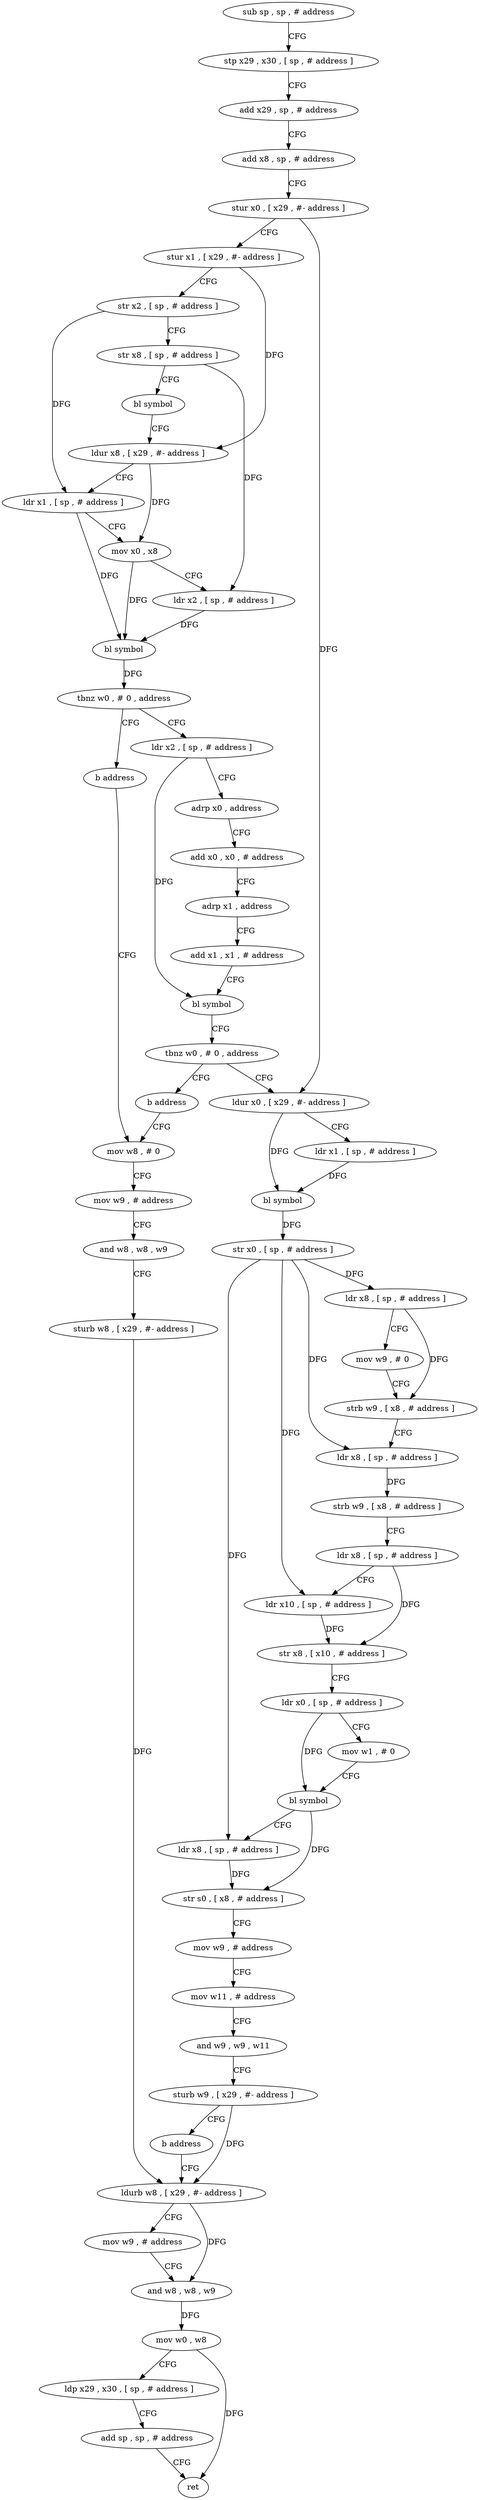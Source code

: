 digraph "func" {
"4276068" [label = "sub sp , sp , # address" ]
"4276072" [label = "stp x29 , x30 , [ sp , # address ]" ]
"4276076" [label = "add x29 , sp , # address" ]
"4276080" [label = "add x8 , sp , # address" ]
"4276084" [label = "stur x0 , [ x29 , #- address ]" ]
"4276088" [label = "stur x1 , [ x29 , #- address ]" ]
"4276092" [label = "str x2 , [ sp , # address ]" ]
"4276096" [label = "str x8 , [ sp , # address ]" ]
"4276100" [label = "bl symbol" ]
"4276104" [label = "ldur x8 , [ x29 , #- address ]" ]
"4276108" [label = "ldr x1 , [ sp , # address ]" ]
"4276112" [label = "mov x0 , x8" ]
"4276116" [label = "ldr x2 , [ sp , # address ]" ]
"4276120" [label = "bl symbol" ]
"4276124" [label = "tbnz w0 , # 0 , address" ]
"4276132" [label = "ldr x2 , [ sp , # address ]" ]
"4276128" [label = "b address" ]
"4276136" [label = "adrp x0 , address" ]
"4276140" [label = "add x0 , x0 , # address" ]
"4276144" [label = "adrp x1 , address" ]
"4276148" [label = "add x1 , x1 , # address" ]
"4276152" [label = "bl symbol" ]
"4276156" [label = "tbnz w0 , # 0 , address" ]
"4276164" [label = "ldur x0 , [ x29 , #- address ]" ]
"4276160" [label = "b address" ]
"4276252" [label = "mov w8 , # 0" ]
"4276168" [label = "ldr x1 , [ sp , # address ]" ]
"4276172" [label = "bl symbol" ]
"4276176" [label = "str x0 , [ sp , # address ]" ]
"4276180" [label = "ldr x8 , [ sp , # address ]" ]
"4276184" [label = "mov w9 , # 0" ]
"4276188" [label = "strb w9 , [ x8 , # address ]" ]
"4276192" [label = "ldr x8 , [ sp , # address ]" ]
"4276196" [label = "strb w9 , [ x8 , # address ]" ]
"4276200" [label = "ldr x8 , [ sp , # address ]" ]
"4276204" [label = "ldr x10 , [ sp , # address ]" ]
"4276208" [label = "str x8 , [ x10 , # address ]" ]
"4276212" [label = "ldr x0 , [ sp , # address ]" ]
"4276216" [label = "mov w1 , # 0" ]
"4276220" [label = "bl symbol" ]
"4276224" [label = "ldr x8 , [ sp , # address ]" ]
"4276228" [label = "str s0 , [ x8 , # address ]" ]
"4276232" [label = "mov w9 , # address" ]
"4276236" [label = "mov w11 , # address" ]
"4276240" [label = "and w9 , w9 , w11" ]
"4276244" [label = "sturb w9 , [ x29 , #- address ]" ]
"4276248" [label = "b address" ]
"4276268" [label = "ldurb w8 , [ x29 , #- address ]" ]
"4276256" [label = "mov w9 , # address" ]
"4276260" [label = "and w8 , w8 , w9" ]
"4276264" [label = "sturb w8 , [ x29 , #- address ]" ]
"4276272" [label = "mov w9 , # address" ]
"4276276" [label = "and w8 , w8 , w9" ]
"4276280" [label = "mov w0 , w8" ]
"4276284" [label = "ldp x29 , x30 , [ sp , # address ]" ]
"4276288" [label = "add sp , sp , # address" ]
"4276292" [label = "ret" ]
"4276068" -> "4276072" [ label = "CFG" ]
"4276072" -> "4276076" [ label = "CFG" ]
"4276076" -> "4276080" [ label = "CFG" ]
"4276080" -> "4276084" [ label = "CFG" ]
"4276084" -> "4276088" [ label = "CFG" ]
"4276084" -> "4276164" [ label = "DFG" ]
"4276088" -> "4276092" [ label = "CFG" ]
"4276088" -> "4276104" [ label = "DFG" ]
"4276092" -> "4276096" [ label = "CFG" ]
"4276092" -> "4276108" [ label = "DFG" ]
"4276096" -> "4276100" [ label = "CFG" ]
"4276096" -> "4276116" [ label = "DFG" ]
"4276100" -> "4276104" [ label = "CFG" ]
"4276104" -> "4276108" [ label = "CFG" ]
"4276104" -> "4276112" [ label = "DFG" ]
"4276108" -> "4276112" [ label = "CFG" ]
"4276108" -> "4276120" [ label = "DFG" ]
"4276112" -> "4276116" [ label = "CFG" ]
"4276112" -> "4276120" [ label = "DFG" ]
"4276116" -> "4276120" [ label = "DFG" ]
"4276120" -> "4276124" [ label = "DFG" ]
"4276124" -> "4276132" [ label = "CFG" ]
"4276124" -> "4276128" [ label = "CFG" ]
"4276132" -> "4276136" [ label = "CFG" ]
"4276132" -> "4276152" [ label = "DFG" ]
"4276128" -> "4276252" [ label = "CFG" ]
"4276136" -> "4276140" [ label = "CFG" ]
"4276140" -> "4276144" [ label = "CFG" ]
"4276144" -> "4276148" [ label = "CFG" ]
"4276148" -> "4276152" [ label = "CFG" ]
"4276152" -> "4276156" [ label = "CFG" ]
"4276156" -> "4276164" [ label = "CFG" ]
"4276156" -> "4276160" [ label = "CFG" ]
"4276164" -> "4276168" [ label = "CFG" ]
"4276164" -> "4276172" [ label = "DFG" ]
"4276160" -> "4276252" [ label = "CFG" ]
"4276252" -> "4276256" [ label = "CFG" ]
"4276168" -> "4276172" [ label = "DFG" ]
"4276172" -> "4276176" [ label = "DFG" ]
"4276176" -> "4276180" [ label = "DFG" ]
"4276176" -> "4276192" [ label = "DFG" ]
"4276176" -> "4276204" [ label = "DFG" ]
"4276176" -> "4276224" [ label = "DFG" ]
"4276180" -> "4276184" [ label = "CFG" ]
"4276180" -> "4276188" [ label = "DFG" ]
"4276184" -> "4276188" [ label = "CFG" ]
"4276188" -> "4276192" [ label = "CFG" ]
"4276192" -> "4276196" [ label = "DFG" ]
"4276196" -> "4276200" [ label = "CFG" ]
"4276200" -> "4276204" [ label = "CFG" ]
"4276200" -> "4276208" [ label = "DFG" ]
"4276204" -> "4276208" [ label = "DFG" ]
"4276208" -> "4276212" [ label = "CFG" ]
"4276212" -> "4276216" [ label = "CFG" ]
"4276212" -> "4276220" [ label = "DFG" ]
"4276216" -> "4276220" [ label = "CFG" ]
"4276220" -> "4276224" [ label = "CFG" ]
"4276220" -> "4276228" [ label = "DFG" ]
"4276224" -> "4276228" [ label = "DFG" ]
"4276228" -> "4276232" [ label = "CFG" ]
"4276232" -> "4276236" [ label = "CFG" ]
"4276236" -> "4276240" [ label = "CFG" ]
"4276240" -> "4276244" [ label = "CFG" ]
"4276244" -> "4276248" [ label = "CFG" ]
"4276244" -> "4276268" [ label = "DFG" ]
"4276248" -> "4276268" [ label = "CFG" ]
"4276268" -> "4276272" [ label = "CFG" ]
"4276268" -> "4276276" [ label = "DFG" ]
"4276256" -> "4276260" [ label = "CFG" ]
"4276260" -> "4276264" [ label = "CFG" ]
"4276264" -> "4276268" [ label = "DFG" ]
"4276272" -> "4276276" [ label = "CFG" ]
"4276276" -> "4276280" [ label = "DFG" ]
"4276280" -> "4276284" [ label = "CFG" ]
"4276280" -> "4276292" [ label = "DFG" ]
"4276284" -> "4276288" [ label = "CFG" ]
"4276288" -> "4276292" [ label = "CFG" ]
}
